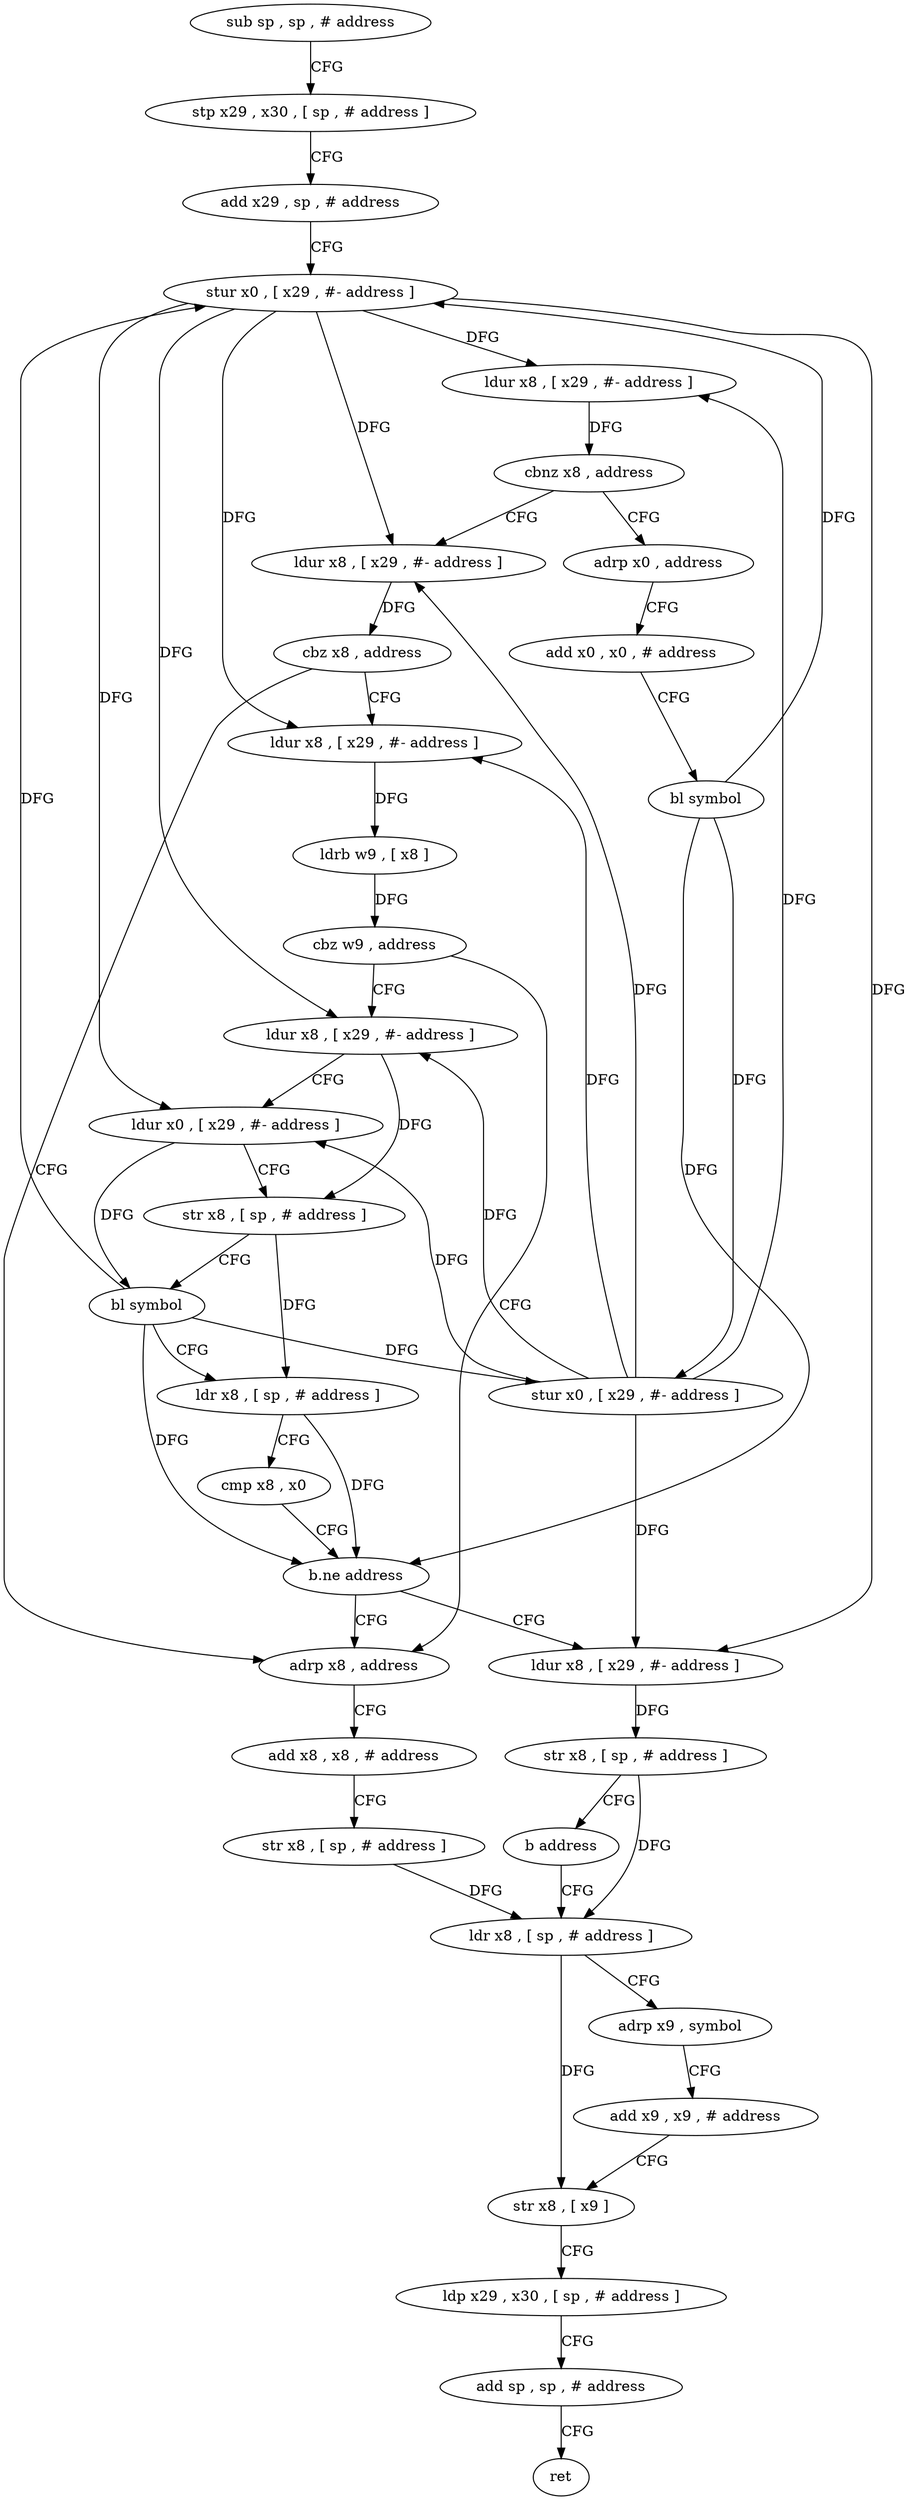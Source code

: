 digraph "func" {
"4248844" [label = "sub sp , sp , # address" ]
"4248848" [label = "stp x29 , x30 , [ sp , # address ]" ]
"4248852" [label = "add x29 , sp , # address" ]
"4248856" [label = "stur x0 , [ x29 , #- address ]" ]
"4248860" [label = "ldur x8 , [ x29 , #- address ]" ]
"4248864" [label = "cbnz x8 , address" ]
"4248884" [label = "ldur x8 , [ x29 , #- address ]" ]
"4248868" [label = "adrp x0 , address" ]
"4248888" [label = "cbz x8 , address" ]
"4248944" [label = "adrp x8 , address" ]
"4248892" [label = "ldur x8 , [ x29 , #- address ]" ]
"4248872" [label = "add x0 , x0 , # address" ]
"4248876" [label = "bl symbol" ]
"4248880" [label = "stur x0 , [ x29 , #- address ]" ]
"4248948" [label = "add x8 , x8 , # address" ]
"4248952" [label = "str x8 , [ sp , # address ]" ]
"4248956" [label = "ldr x8 , [ sp , # address ]" ]
"4248896" [label = "ldrb w9 , [ x8 ]" ]
"4248900" [label = "cbz w9 , address" ]
"4248904" [label = "ldur x8 , [ x29 , #- address ]" ]
"4248908" [label = "ldur x0 , [ x29 , #- address ]" ]
"4248912" [label = "str x8 , [ sp , # address ]" ]
"4248916" [label = "bl symbol" ]
"4248920" [label = "ldr x8 , [ sp , # address ]" ]
"4248924" [label = "cmp x8 , x0" ]
"4248928" [label = "b.ne address" ]
"4248932" [label = "ldur x8 , [ x29 , #- address ]" ]
"4248936" [label = "str x8 , [ sp , # address ]" ]
"4248940" [label = "b address" ]
"4248960" [label = "adrp x9 , symbol" ]
"4248964" [label = "add x9 , x9 , # address" ]
"4248968" [label = "str x8 , [ x9 ]" ]
"4248972" [label = "ldp x29 , x30 , [ sp , # address ]" ]
"4248976" [label = "add sp , sp , # address" ]
"4248980" [label = "ret" ]
"4248844" -> "4248848" [ label = "CFG" ]
"4248848" -> "4248852" [ label = "CFG" ]
"4248852" -> "4248856" [ label = "CFG" ]
"4248856" -> "4248860" [ label = "DFG" ]
"4248856" -> "4248884" [ label = "DFG" ]
"4248856" -> "4248892" [ label = "DFG" ]
"4248856" -> "4248904" [ label = "DFG" ]
"4248856" -> "4248908" [ label = "DFG" ]
"4248856" -> "4248932" [ label = "DFG" ]
"4248860" -> "4248864" [ label = "DFG" ]
"4248864" -> "4248884" [ label = "CFG" ]
"4248864" -> "4248868" [ label = "CFG" ]
"4248884" -> "4248888" [ label = "DFG" ]
"4248868" -> "4248872" [ label = "CFG" ]
"4248888" -> "4248944" [ label = "CFG" ]
"4248888" -> "4248892" [ label = "CFG" ]
"4248944" -> "4248948" [ label = "CFG" ]
"4248892" -> "4248896" [ label = "DFG" ]
"4248872" -> "4248876" [ label = "CFG" ]
"4248876" -> "4248880" [ label = "DFG" ]
"4248876" -> "4248856" [ label = "DFG" ]
"4248876" -> "4248928" [ label = "DFG" ]
"4248880" -> "4248884" [ label = "DFG" ]
"4248880" -> "4248860" [ label = "DFG" ]
"4248880" -> "4248892" [ label = "DFG" ]
"4248880" -> "4248904" [ label = "DFG" ]
"4248880" -> "4248908" [ label = "DFG" ]
"4248880" -> "4248932" [ label = "DFG" ]
"4248948" -> "4248952" [ label = "CFG" ]
"4248952" -> "4248956" [ label = "DFG" ]
"4248956" -> "4248960" [ label = "CFG" ]
"4248956" -> "4248968" [ label = "DFG" ]
"4248896" -> "4248900" [ label = "DFG" ]
"4248900" -> "4248944" [ label = "CFG" ]
"4248900" -> "4248904" [ label = "CFG" ]
"4248904" -> "4248908" [ label = "CFG" ]
"4248904" -> "4248912" [ label = "DFG" ]
"4248908" -> "4248912" [ label = "CFG" ]
"4248908" -> "4248916" [ label = "DFG" ]
"4248912" -> "4248916" [ label = "CFG" ]
"4248912" -> "4248920" [ label = "DFG" ]
"4248916" -> "4248920" [ label = "CFG" ]
"4248916" -> "4248856" [ label = "DFG" ]
"4248916" -> "4248880" [ label = "DFG" ]
"4248916" -> "4248928" [ label = "DFG" ]
"4248920" -> "4248924" [ label = "CFG" ]
"4248920" -> "4248928" [ label = "DFG" ]
"4248924" -> "4248928" [ label = "CFG" ]
"4248928" -> "4248944" [ label = "CFG" ]
"4248928" -> "4248932" [ label = "CFG" ]
"4248932" -> "4248936" [ label = "DFG" ]
"4248936" -> "4248940" [ label = "CFG" ]
"4248936" -> "4248956" [ label = "DFG" ]
"4248940" -> "4248956" [ label = "CFG" ]
"4248960" -> "4248964" [ label = "CFG" ]
"4248964" -> "4248968" [ label = "CFG" ]
"4248968" -> "4248972" [ label = "CFG" ]
"4248972" -> "4248976" [ label = "CFG" ]
"4248976" -> "4248980" [ label = "CFG" ]
}
